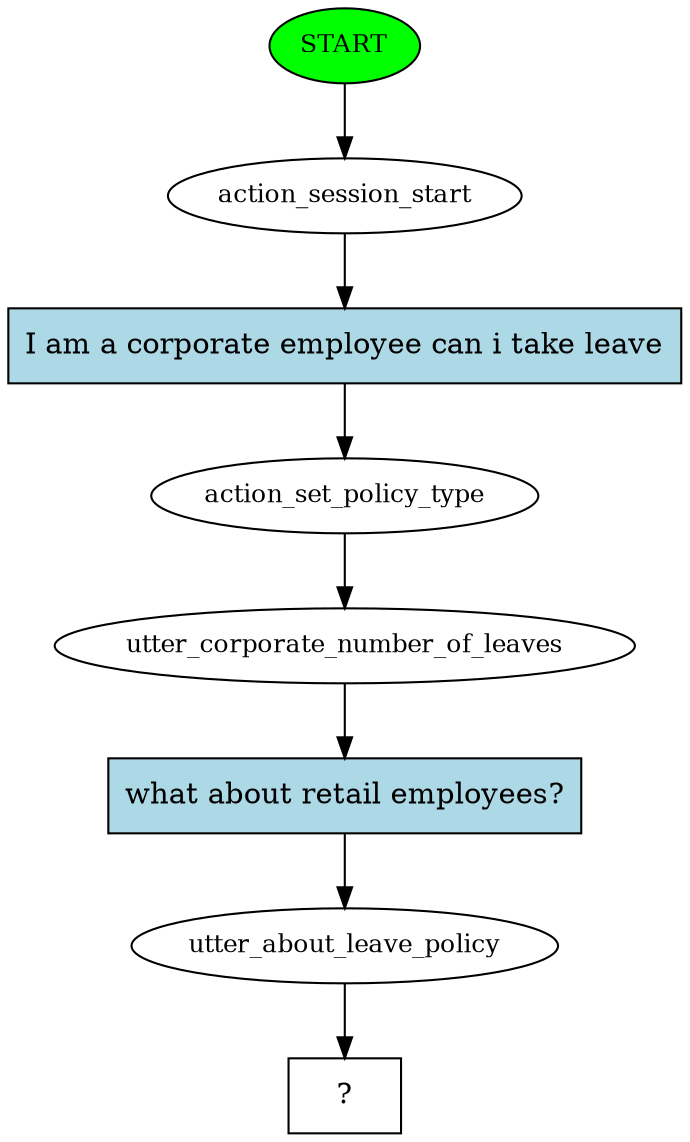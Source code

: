 digraph  {
0 [class="start active", fillcolor=green, fontsize=12, label=START, style=filled];
1 [class=active, fontsize=12, label=action_session_start];
2 [class=active, fontsize=12, label=action_set_policy_type];
3 [class=active, fontsize=12, label=utter_corporate_number_of_leaves];
4 [class=active, fontsize=12, label=utter_about_leave_policy];
5 [class="intent dashed active", label="  ?  ", shape=rect];
6 [class="intent active", fillcolor=lightblue, label="I am a corporate employee can i take leave", shape=rect, style=filled];
7 [class="intent active", fillcolor=lightblue, label="what about retail employees?", shape=rect, style=filled];
0 -> 1  [class=active, key=NONE, label=""];
1 -> 6  [class=active, key=0];
2 -> 3  [class=active, key=NONE, label=""];
3 -> 7  [class=active, key=0];
4 -> 5  [class=active, key=NONE, label=""];
6 -> 2  [class=active, key=0];
7 -> 4  [class=active, key=0];
}
